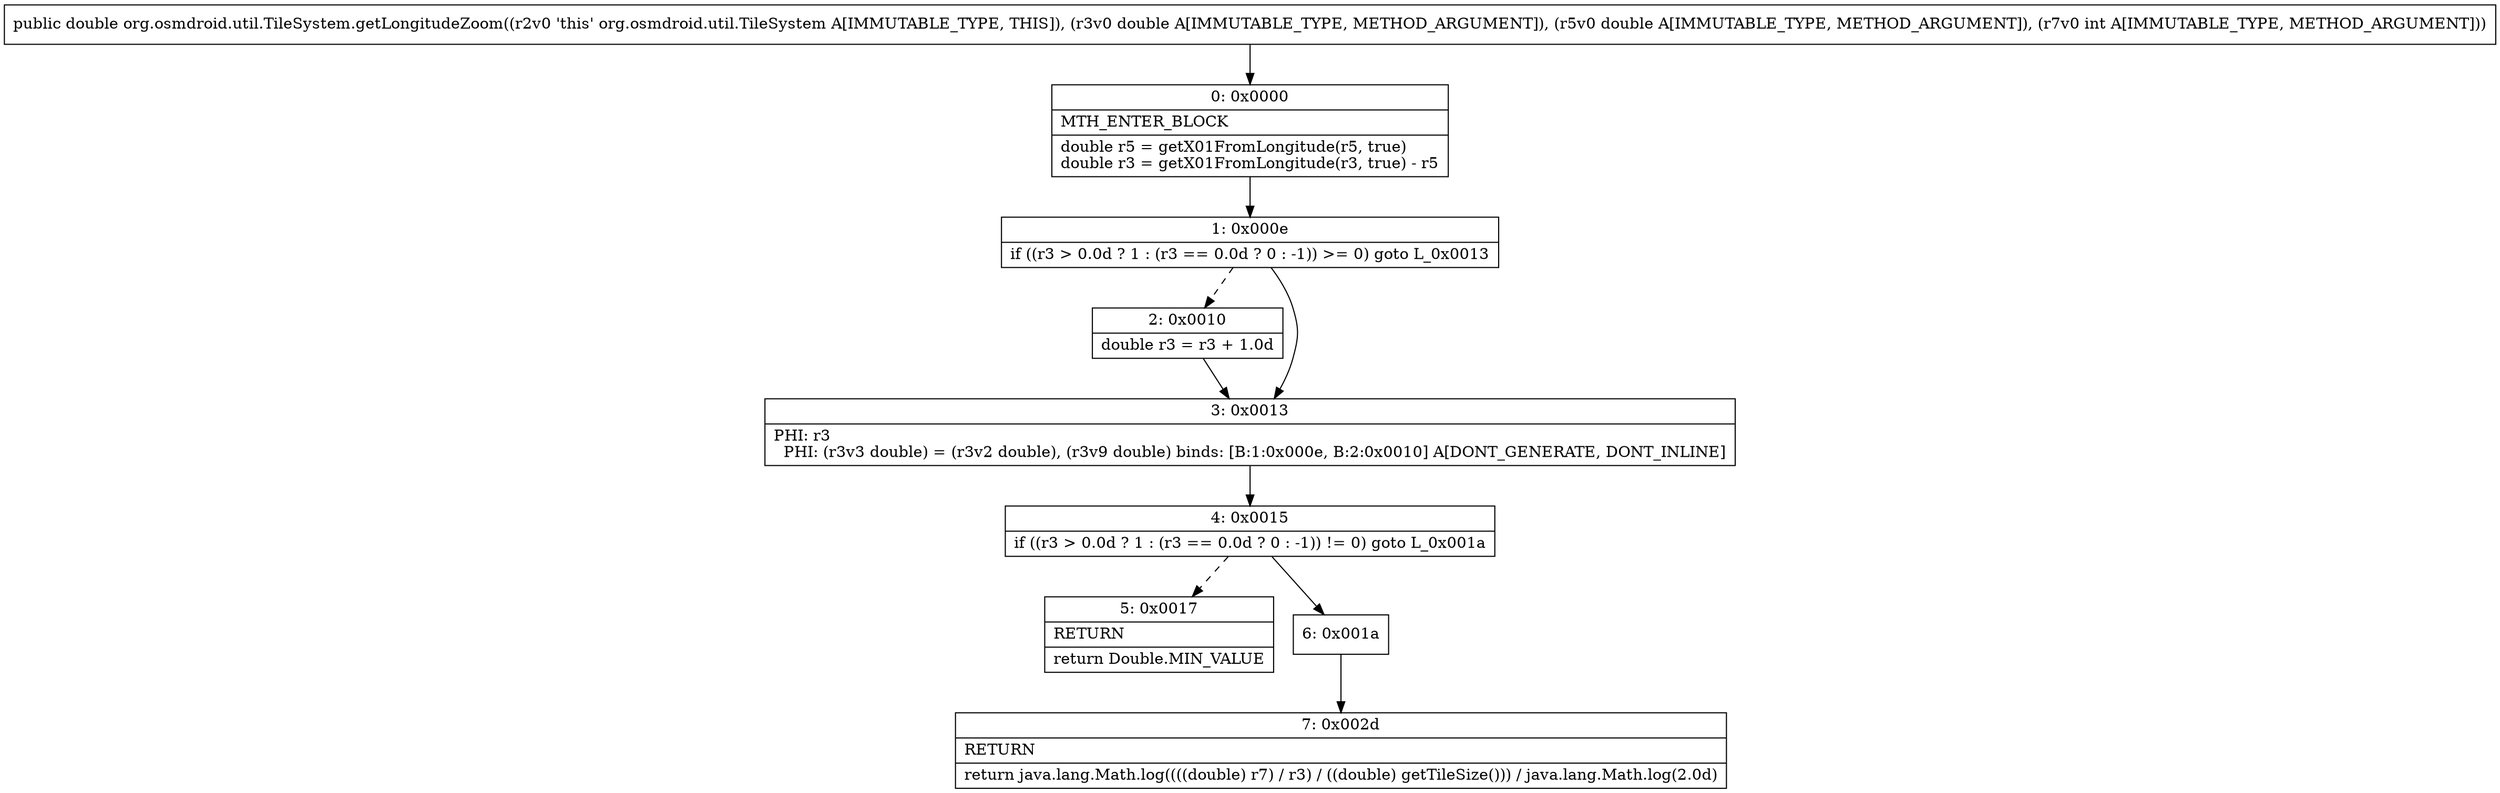 digraph "CFG fororg.osmdroid.util.TileSystem.getLongitudeZoom(DDI)D" {
Node_0 [shape=record,label="{0\:\ 0x0000|MTH_ENTER_BLOCK\l|double r5 = getX01FromLongitude(r5, true)\ldouble r3 = getX01FromLongitude(r3, true) \- r5\l}"];
Node_1 [shape=record,label="{1\:\ 0x000e|if ((r3 \> 0.0d ? 1 : (r3 == 0.0d ? 0 : \-1)) \>= 0) goto L_0x0013\l}"];
Node_2 [shape=record,label="{2\:\ 0x0010|double r3 = r3 + 1.0d\l}"];
Node_3 [shape=record,label="{3\:\ 0x0013|PHI: r3 \l  PHI: (r3v3 double) = (r3v2 double), (r3v9 double) binds: [B:1:0x000e, B:2:0x0010] A[DONT_GENERATE, DONT_INLINE]\l}"];
Node_4 [shape=record,label="{4\:\ 0x0015|if ((r3 \> 0.0d ? 1 : (r3 == 0.0d ? 0 : \-1)) != 0) goto L_0x001a\l}"];
Node_5 [shape=record,label="{5\:\ 0x0017|RETURN\l|return Double.MIN_VALUE\l}"];
Node_6 [shape=record,label="{6\:\ 0x001a}"];
Node_7 [shape=record,label="{7\:\ 0x002d|RETURN\l|return java.lang.Math.log((((double) r7) \/ r3) \/ ((double) getTileSize())) \/ java.lang.Math.log(2.0d)\l}"];
MethodNode[shape=record,label="{public double org.osmdroid.util.TileSystem.getLongitudeZoom((r2v0 'this' org.osmdroid.util.TileSystem A[IMMUTABLE_TYPE, THIS]), (r3v0 double A[IMMUTABLE_TYPE, METHOD_ARGUMENT]), (r5v0 double A[IMMUTABLE_TYPE, METHOD_ARGUMENT]), (r7v0 int A[IMMUTABLE_TYPE, METHOD_ARGUMENT])) }"];
MethodNode -> Node_0;
Node_0 -> Node_1;
Node_1 -> Node_2[style=dashed];
Node_1 -> Node_3;
Node_2 -> Node_3;
Node_3 -> Node_4;
Node_4 -> Node_5[style=dashed];
Node_4 -> Node_6;
Node_6 -> Node_7;
}

